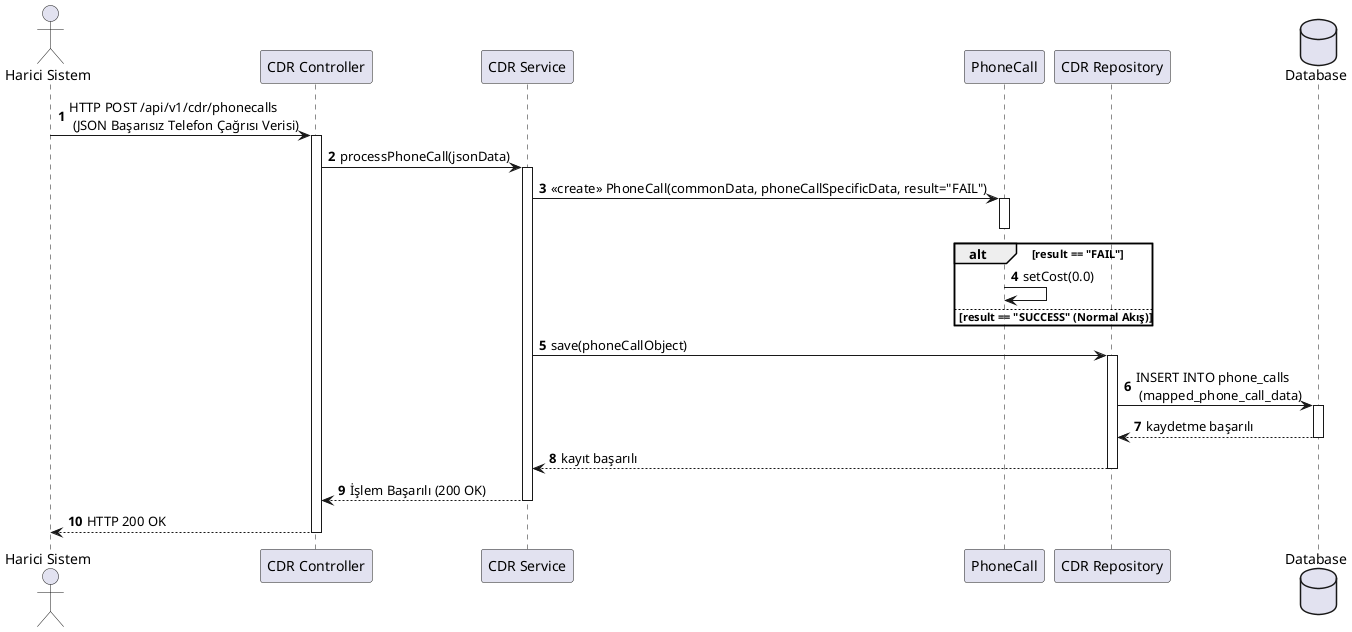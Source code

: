 @startuml FailedPhoneCallProcessing
autonumber
actor "Harici Sistem" as ExternalSystem
participant "CDR Controller" as Controller
participant "CDR Service" as Service
participant "PhoneCall" as PhoneCallObject
' Not: Başarısız çağrıda tarife planı ile doğrudan etkileşime girmeyeceğiz, bu yüzden onu buraya eklemiyoruz
participant "CDR Repository" as Repository
database "Database" as DB

ExternalSystem -> Controller : HTTP POST /api/v1/cdr/phonecalls \n (JSON Başarısız Telefon Çağrısı Verisi)
activate Controller

Controller -> Service : processPhoneCall(jsonData)
activate Service

    Service -> PhoneCallObject : <<create>> PhoneCall(commonData, phoneCallSpecificData, result="FAIL")
    activate PhoneCallObject
    deactivate PhoneCallObject

    ' Alt: Başarısız çağrılar için maliyet hesaplama atlanır veya sıfır olarak belirlenir.
    alt result == "FAIL"
        PhoneCallObject -> PhoneCallObject : setCost(0.0)
    else result == "SUCCESS" (Normal Akış)
        ' Bu kısım önceki başarılı senaryodaki gibi devam ederdi
        ' Service -> VoiceRate : getRate()
        ' VoiceRate --> Service : voiceRatePerSecond
        ' Service -> PhoneCallObject : calculateCost(voiceRatePerSecond)
        ' PhoneCallObject --> Service : calculatedCost
    end

    Service -> Repository : save(phoneCallObject)
    activate Repository

        Repository -> DB : INSERT INTO phone_calls \n (mapped_phone_call_data)
        activate DB
        DB --> Repository : kaydetme başarılı
        deactivate DB

    Repository --> Service : kayıt başarılı
    deactivate Repository

Service --> Controller : İşlem Başarılı (200 OK)
deactivate Service

Controller --> ExternalSystem : HTTP 200 OK
deactivate Controller

@enduml